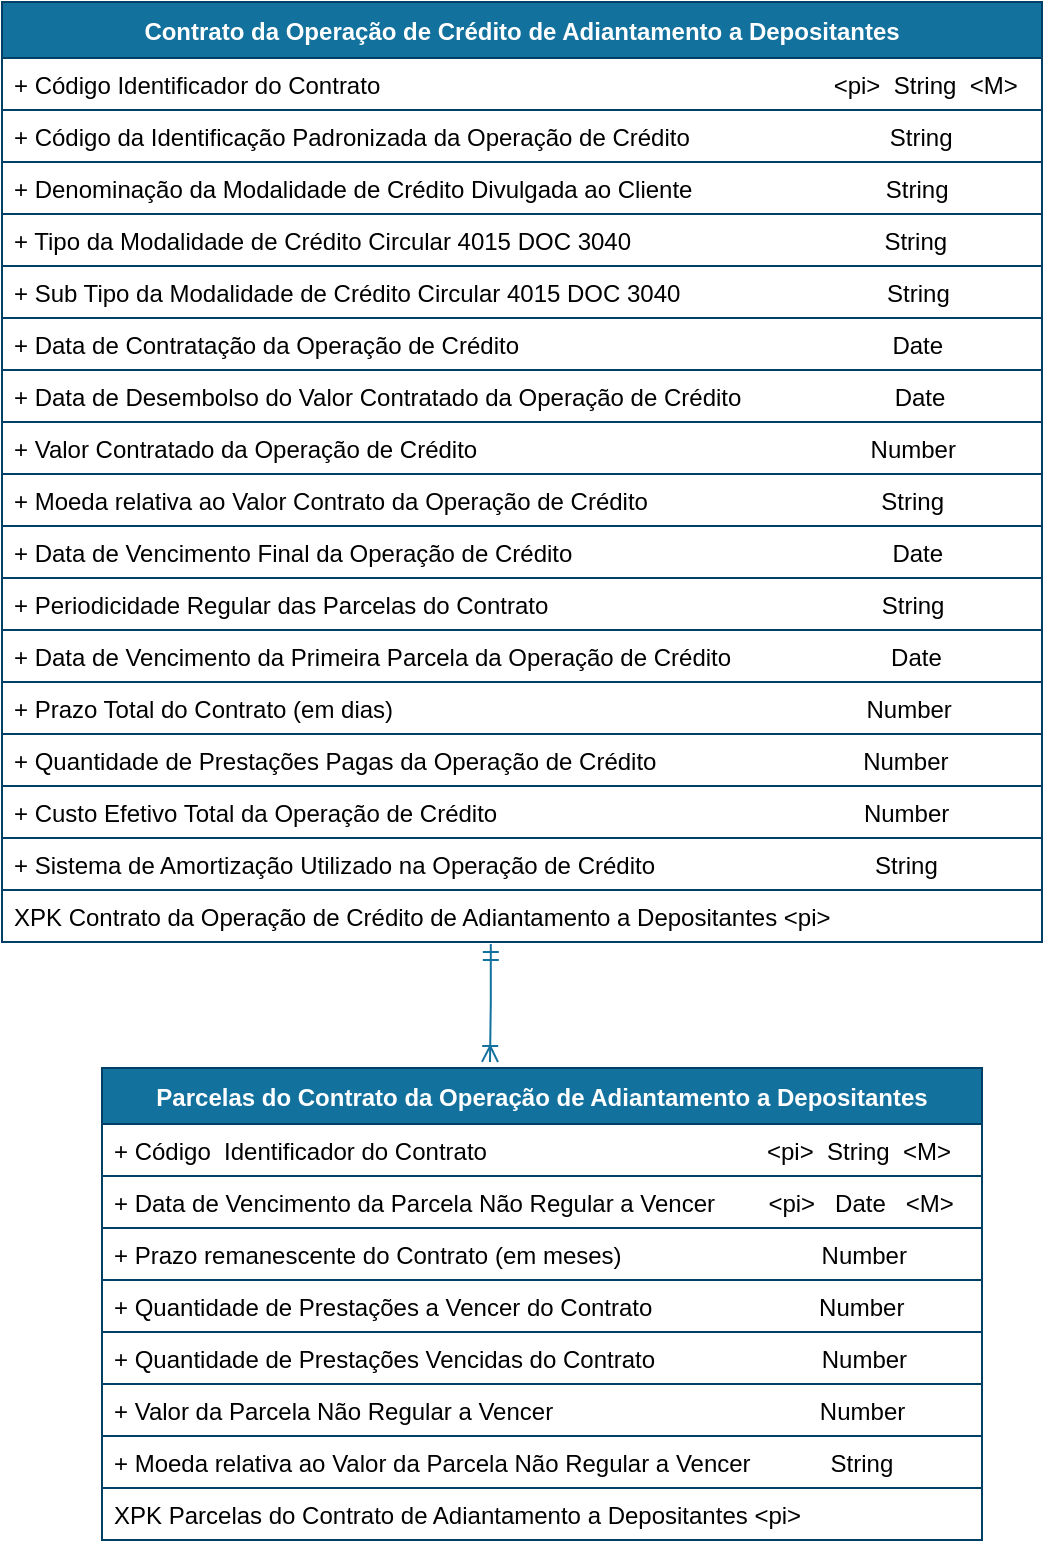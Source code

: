 <mxfile version="14.4.7" type="device"><diagram id="R2lEEEUBdFMjLlhIrx00" name="Instalments_InvoiceFinancings"><mxGraphModel dx="5680" dy="3831" grid="1" gridSize="10" guides="1" tooltips="1" connect="1" arrows="1" fold="1" page="1" pageScale="1" pageWidth="1169" pageHeight="827" math="0" shadow="0" extFonts="Permanent Marker^https://fonts.googleapis.com/css?family=Permanent+Marker"><root><mxCell id="0"/><mxCell id="1" parent="0"/><mxCell id="p0ptRsjB7zbW4Zr5xb5n-2" value="Parcelas do Contrato da Operação de Adiantamento a Depositantes" style="swimlane;fontStyle=1;childLayout=stackLayout;horizontal=1;startSize=28;horizontalStack=0;resizeParent=1;resizeParentMax=0;resizeLast=0;collapsible=1;marginBottom=0;rounded=0;shadow=0;comic=0;sketch=0;align=center;html=0;autosize=1;fillColor=#13719E;strokeColor=#003F66;fontColor=#FFFFFF;" parent="1" vertex="1"><mxGeometry x="-4600" y="-2757" width="440" height="236" as="geometry"/></mxCell><mxCell id="CPSjGB0DB3ECEPRRZfq--21" style="edgeStyle=orthogonalEdgeStyle;rounded=0;orthogonalLoop=1;jettySize=auto;html=1;exitX=0.47;exitY=1.038;exitDx=0;exitDy=0;endArrow=ERoneToMany;endFill=0;startArrow=ERmandOne;startFill=0;strokeColor=#13719E;exitPerimeter=0;" edge="1" parent="p0ptRsjB7zbW4Zr5xb5n-2" source="CPSjGB0DB3ECEPRRZfq--19"><mxGeometry relative="1" as="geometry"><mxPoint x="199.98" y="-22.962" as="sourcePoint"/><mxPoint x="194" y="-3" as="targetPoint"/></mxGeometry></mxCell><mxCell id="p0ptRsjB7zbW4Zr5xb5n-3" value="+ Código  Identificador do Contrato                                          &lt;pi&gt;  String  &lt;M&gt;" style="text;fillColor=none;align=left;verticalAlign=top;spacingLeft=4;spacingRight=4;overflow=hidden;rotatable=0;points=[[0,0.5],[1,0.5]];portConstraint=eastwest;strokeColor=#003F66;" parent="p0ptRsjB7zbW4Zr5xb5n-2" vertex="1"><mxGeometry y="28" width="440" height="26" as="geometry"/></mxCell><mxCell id="p0ptRsjB7zbW4Zr5xb5n-11" value="+ Data de Vencimento da Parcela Não Regular a Vencer        &lt;pi&gt;   Date   &lt;M&gt;" style="text;fillColor=none;align=left;verticalAlign=top;spacingLeft=4;spacingRight=4;overflow=hidden;rotatable=0;points=[[0,0.5],[1,0.5]];portConstraint=eastwest;strokeColor=#003F66;" parent="p0ptRsjB7zbW4Zr5xb5n-2" vertex="1"><mxGeometry y="54" width="440" height="26" as="geometry"/></mxCell><mxCell id="p0ptRsjB7zbW4Zr5xb5n-8" value="+ Prazo remanescente do Contrato (em meses)                              Number  " style="text;fillColor=none;align=left;verticalAlign=top;spacingLeft=4;spacingRight=4;overflow=hidden;rotatable=0;points=[[0,0.5],[1,0.5]];portConstraint=eastwest;strokeColor=#003F66;" parent="p0ptRsjB7zbW4Zr5xb5n-2" vertex="1"><mxGeometry y="80" width="440" height="26" as="geometry"/></mxCell><mxCell id="p0ptRsjB7zbW4Zr5xb5n-9" value="+ Quantidade de Prestações a Vencer do Contrato                         Number" style="text;fillColor=none;align=left;verticalAlign=top;spacingLeft=4;spacingRight=4;overflow=hidden;rotatable=0;points=[[0,0.5],[1,0.5]];portConstraint=eastwest;strokeColor=#003F66;" parent="p0ptRsjB7zbW4Zr5xb5n-2" vertex="1"><mxGeometry y="106" width="440" height="26" as="geometry"/></mxCell><mxCell id="p0ptRsjB7zbW4Zr5xb5n-7" value="+ Quantidade de Prestações Vencidas do Contrato                         Number  " style="text;fillColor=none;align=left;verticalAlign=top;spacingLeft=4;spacingRight=4;overflow=hidden;rotatable=0;points=[[0,0.5],[1,0.5]];portConstraint=eastwest;strokeColor=#003F66;" parent="p0ptRsjB7zbW4Zr5xb5n-2" vertex="1"><mxGeometry y="132" width="440" height="26" as="geometry"/></mxCell><mxCell id="AKTEsfnDCdTXs4y5ryZj-2" value="+ Valor da Parcela Não Regular a Vencer                                        Number" style="text;fillColor=none;align=left;verticalAlign=top;spacingLeft=4;spacingRight=4;overflow=hidden;rotatable=0;points=[[0,0.5],[1,0.5]];portConstraint=eastwest;strokeColor=#003F66;" parent="p0ptRsjB7zbW4Zr5xb5n-2" vertex="1"><mxGeometry y="158" width="440" height="26" as="geometry"/></mxCell><mxCell id="GAR5L56J_9JNQMttzJc2-1" value="+ Moeda relativa ao Valor da Parcela Não Regular a Vencer            String" style="text;fillColor=none;align=left;verticalAlign=top;spacingLeft=4;spacingRight=4;overflow=hidden;rotatable=0;points=[[0,0.5],[1,0.5]];portConstraint=eastwest;strokeColor=#003F66;" parent="p0ptRsjB7zbW4Zr5xb5n-2" vertex="1"><mxGeometry y="184" width="440" height="26" as="geometry"/></mxCell><mxCell id="p0ptRsjB7zbW4Zr5xb5n-10" value="XPK Parcelas do Contrato de Adiantamento a Depositantes &lt;pi&gt;" style="text;fillColor=none;align=left;verticalAlign=top;spacingLeft=4;spacingRight=4;overflow=hidden;rotatable=0;points=[[0,0.5],[1,0.5]];portConstraint=eastwest;strokeColor=#003F66;" parent="p0ptRsjB7zbW4Zr5xb5n-2" vertex="1"><mxGeometry y="210" width="440" height="26" as="geometry"/></mxCell><mxCell id="CPSjGB0DB3ECEPRRZfq--1" value="Contrato da Operação de Crédito de Adiantamento a Depositantes" style="swimlane;fontStyle=1;childLayout=stackLayout;horizontal=1;startSize=28;horizontalStack=0;resizeParent=1;resizeParentMax=0;resizeLast=0;collapsible=1;marginBottom=0;rounded=0;shadow=0;comic=0;sketch=0;align=center;html=0;autosize=1;fillColor=#13719E;strokeColor=#003F66;fontColor=#FFFFFF;" vertex="1" parent="1"><mxGeometry x="-4650" y="-3290" width="520" height="470" as="geometry"/></mxCell><mxCell id="CPSjGB0DB3ECEPRRZfq--2" value="+ Código Identificador do Contrato                                                                    &lt;pi&gt;  String  &lt;M&gt;" style="text;fillColor=none;align=left;verticalAlign=top;spacingLeft=4;spacingRight=4;overflow=hidden;rotatable=0;points=[[0,0.5],[1,0.5]];portConstraint=eastwest;strokeColor=#003F66;" vertex="1" parent="CPSjGB0DB3ECEPRRZfq--1"><mxGeometry y="28" width="520" height="26" as="geometry"/></mxCell><mxCell id="CPSjGB0DB3ECEPRRZfq--3" value="+ Código da Identificação Padronizada da Operação de Crédito                              String      " style="text;fillColor=none;align=left;verticalAlign=top;spacingLeft=4;spacingRight=4;overflow=hidden;rotatable=0;points=[[0,0.5],[1,0.5]];portConstraint=eastwest;strokeColor=#003F66;" vertex="1" parent="CPSjGB0DB3ECEPRRZfq--1"><mxGeometry y="54" width="520" height="26" as="geometry"/></mxCell><mxCell id="CPSjGB0DB3ECEPRRZfq--4" value="+ Denominação da Modalidade de Crédito Divulgada ao Cliente                             String" style="text;fillColor=none;align=left;verticalAlign=top;spacingLeft=4;spacingRight=4;overflow=hidden;rotatable=0;points=[[0,0.5],[1,0.5]];portConstraint=eastwest;strokeColor=#003F66;" vertex="1" parent="CPSjGB0DB3ECEPRRZfq--1"><mxGeometry y="80" width="520" height="26" as="geometry"/></mxCell><mxCell id="CPSjGB0DB3ECEPRRZfq--5" value="+ Tipo da Modalidade de Crédito Circular 4015 DOC 3040                                      String" style="text;fillColor=none;align=left;verticalAlign=top;spacingLeft=4;spacingRight=4;overflow=hidden;rotatable=0;points=[[0,0.5],[1,0.5]];portConstraint=eastwest;strokeColor=#003F66;" vertex="1" parent="CPSjGB0DB3ECEPRRZfq--1"><mxGeometry y="106" width="520" height="26" as="geometry"/></mxCell><mxCell id="CPSjGB0DB3ECEPRRZfq--6" value="+ Sub Tipo da Modalidade de Crédito Circular 4015 DOC 3040                               String" style="text;fillColor=none;align=left;verticalAlign=top;spacingLeft=4;spacingRight=4;overflow=hidden;rotatable=0;points=[[0,0.5],[1,0.5]];portConstraint=eastwest;strokeColor=#003F66;" vertex="1" parent="CPSjGB0DB3ECEPRRZfq--1"><mxGeometry y="132" width="520" height="26" as="geometry"/></mxCell><mxCell id="CPSjGB0DB3ECEPRRZfq--7" value="+ Data de Contratação da Operação de Crédito                                                        Date" style="text;fillColor=none;align=left;verticalAlign=top;spacingLeft=4;spacingRight=4;overflow=hidden;rotatable=0;points=[[0,0.5],[1,0.5]];portConstraint=eastwest;strokeColor=#003F66;" vertex="1" parent="CPSjGB0DB3ECEPRRZfq--1"><mxGeometry y="158" width="520" height="26" as="geometry"/></mxCell><mxCell id="CPSjGB0DB3ECEPRRZfq--8" value="+ Data de Desembolso do Valor Contratado da Operação de Crédito                       Date" style="text;fillColor=none;align=left;verticalAlign=top;spacingLeft=4;spacingRight=4;overflow=hidden;rotatable=0;points=[[0,0.5],[1,0.5]];portConstraint=eastwest;strokeColor=#003F66;" vertex="1" parent="CPSjGB0DB3ECEPRRZfq--1"><mxGeometry y="184" width="520" height="26" as="geometry"/></mxCell><mxCell id="CPSjGB0DB3ECEPRRZfq--9" value="+ Valor Contratado da Operação de Crédito                                                           Number" style="text;fillColor=none;align=left;verticalAlign=top;spacingLeft=4;spacingRight=4;overflow=hidden;rotatable=0;points=[[0,0.5],[1,0.5]];portConstraint=eastwest;strokeColor=#003F66;" vertex="1" parent="CPSjGB0DB3ECEPRRZfq--1"><mxGeometry y="210" width="520" height="26" as="geometry"/></mxCell><mxCell id="CPSjGB0DB3ECEPRRZfq--10" value="+ Moeda relativa ao Valor Contrato da Operação de Crédito                                   String" style="text;fillColor=none;align=left;verticalAlign=top;spacingLeft=4;spacingRight=4;overflow=hidden;rotatable=0;points=[[0,0.5],[1,0.5]];portConstraint=eastwest;strokeColor=#003F66;" vertex="1" parent="CPSjGB0DB3ECEPRRZfq--1"><mxGeometry y="236" width="520" height="26" as="geometry"/></mxCell><mxCell id="CPSjGB0DB3ECEPRRZfq--11" value="+ Data de Vencimento Final da Operação de Crédito                                                Date" style="text;fillColor=none;align=left;verticalAlign=top;spacingLeft=4;spacingRight=4;overflow=hidden;rotatable=0;points=[[0,0.5],[1,0.5]];portConstraint=eastwest;strokeColor=#003F66;" vertex="1" parent="CPSjGB0DB3ECEPRRZfq--1"><mxGeometry y="262" width="520" height="26" as="geometry"/></mxCell><mxCell id="CPSjGB0DB3ECEPRRZfq--12" value="+ Periodicidade Regular das Parcelas do Contrato                                                  String" style="text;fillColor=none;align=left;verticalAlign=top;spacingLeft=4;spacingRight=4;overflow=hidden;rotatable=0;points=[[0,0.5],[1,0.5]];portConstraint=eastwest;strokeColor=#003F66;" vertex="1" parent="CPSjGB0DB3ECEPRRZfq--1"><mxGeometry y="288" width="520" height="26" as="geometry"/></mxCell><mxCell id="CPSjGB0DB3ECEPRRZfq--13" value="+ Data de Vencimento da Primeira Parcela da Operação de Crédito                        Date" style="text;fillColor=none;align=left;verticalAlign=top;spacingLeft=4;spacingRight=4;overflow=hidden;rotatable=0;points=[[0,0.5],[1,0.5]];portConstraint=eastwest;strokeColor=#003F66;" vertex="1" parent="CPSjGB0DB3ECEPRRZfq--1"><mxGeometry y="314" width="520" height="26" as="geometry"/></mxCell><mxCell id="CPSjGB0DB3ECEPRRZfq--14" value="+ Prazo Total do Contrato (em dias)                                                                       Number  " style="text;fillColor=none;align=left;verticalAlign=top;spacingLeft=4;spacingRight=4;overflow=hidden;rotatable=0;points=[[0,0.5],[1,0.5]];portConstraint=eastwest;strokeColor=#003F66;" vertex="1" parent="CPSjGB0DB3ECEPRRZfq--1"><mxGeometry y="340" width="520" height="26" as="geometry"/></mxCell><mxCell id="CPSjGB0DB3ECEPRRZfq--15" value="+ Quantidade de Prestações Pagas da Operação de Crédito                               Number  " style="text;fillColor=none;align=left;verticalAlign=top;spacingLeft=4;spacingRight=4;overflow=hidden;rotatable=0;points=[[0,0.5],[1,0.5]];portConstraint=eastwest;strokeColor=#003F66;" vertex="1" parent="CPSjGB0DB3ECEPRRZfq--1"><mxGeometry y="366" width="520" height="26" as="geometry"/></mxCell><mxCell id="CPSjGB0DB3ECEPRRZfq--16" value="+ Custo Efetivo Total da Operação de Crédito                                                       Number" style="text;fillColor=none;align=left;verticalAlign=top;spacingLeft=4;spacingRight=4;overflow=hidden;rotatable=0;points=[[0,0.5],[1,0.5]];portConstraint=eastwest;strokeColor=#003F66;" vertex="1" parent="CPSjGB0DB3ECEPRRZfq--1"><mxGeometry y="392" width="520" height="26" as="geometry"/></mxCell><mxCell id="CPSjGB0DB3ECEPRRZfq--17" value="+ Sistema de Amortização Utilizado na Operação de Crédito                                 String" style="text;fillColor=none;align=left;verticalAlign=top;spacingLeft=4;spacingRight=4;overflow=hidden;rotatable=0;points=[[0,0.5],[1,0.5]];portConstraint=eastwest;strokeColor=#003F66;" vertex="1" parent="CPSjGB0DB3ECEPRRZfq--1"><mxGeometry y="418" width="520" height="26" as="geometry"/></mxCell><mxCell id="CPSjGB0DB3ECEPRRZfq--19" value="XPK Contrato da Operação de Crédito de Adiantamento a Depositantes &lt;pi&gt;" style="text;fillColor=none;align=left;verticalAlign=top;spacingLeft=4;spacingRight=4;overflow=hidden;rotatable=0;points=[[0,0.5],[1,0.5]];portConstraint=eastwest;strokeColor=#003F66;" vertex="1" parent="CPSjGB0DB3ECEPRRZfq--1"><mxGeometry y="444" width="520" height="26" as="geometry"/></mxCell></root></mxGraphModel></diagram></mxfile>